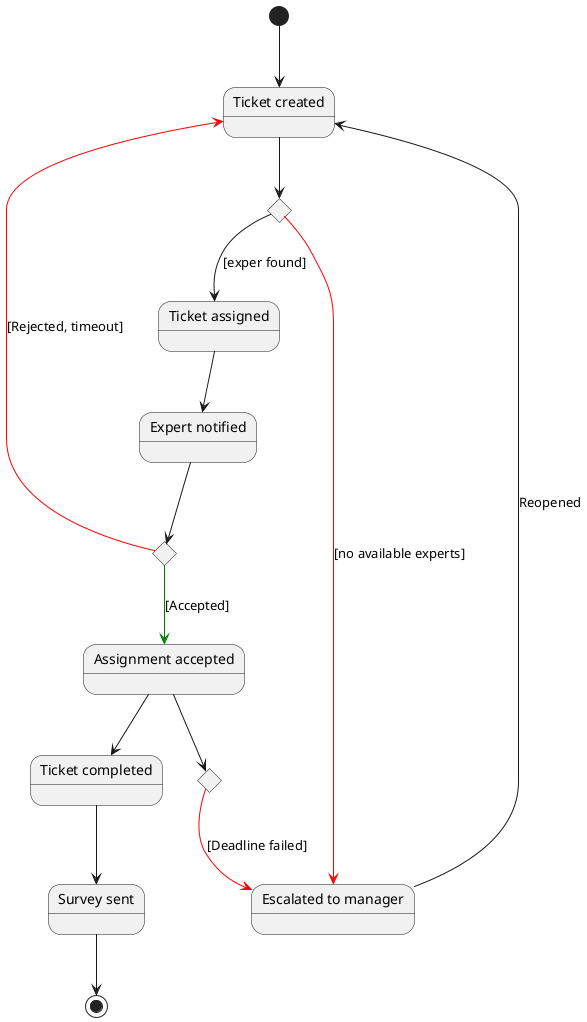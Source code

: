 @startuml Ticket flow

state "Ticket created" as created

state expert_available <<choice>>
state expert_accepted <<choice>>
state deadline_met <<choice>>

state "Ticket assigned" as assigned
state "Expert notified" as notified
state "Assignment accepted" as accepted
state "Escalated to manager" as escalated
state "Ticket completed" as completed
state "Survey sent" as survey_sent

[*] --> created
created --> expert_available

expert_available --> assigned : [exper found]
expert_available -[#red]-> escalated: [no available experts]

assigned --> notified

notified --> expert_accepted
expert_accepted -[#green]-> accepted :[Accepted]
expert_accepted -[#red]-> created : [Rejected, timeout]

accepted --> deadline_met
deadline_met -[#red]-> escalated: [Deadline failed]

escalated --> created: Reopened

accepted --> completed

completed --> survey_sent

survey_sent --> [*]

' note left of escalated: Manual control happens here

@enduml